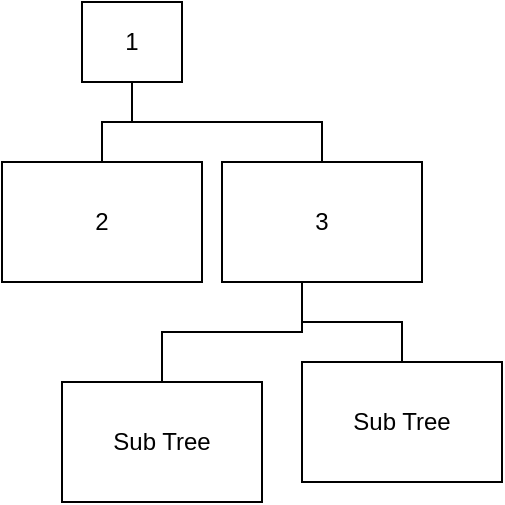 <mxfile version="15.5.5" type="github">
  <diagram id="Rla3OolJ6EHCVR5QO9Mx" name="Page-1">
    <mxGraphModel dx="782" dy="468" grid="1" gridSize="10" guides="1" tooltips="1" connect="1" arrows="1" fold="1" page="1" pageScale="1" pageWidth="850" pageHeight="1100" math="0" shadow="0">
      <root>
        <mxCell id="0" />
        <mxCell id="1" parent="0" />
        <mxCell id="WKAwaEapeAiAjXYtnPta-1" value="" style="edgeStyle=elbowEdgeStyle;elbow=vertical;startArrow=none;endArrow=none;rounded=0;" edge="1" source="WKAwaEapeAiAjXYtnPta-3" target="WKAwaEapeAiAjXYtnPta-4" parent="1">
          <mxGeometry relative="1" as="geometry" />
        </mxCell>
        <mxCell id="WKAwaEapeAiAjXYtnPta-2" value="" style="edgeStyle=elbowEdgeStyle;elbow=vertical;startArrow=none;endArrow=none;rounded=0;" edge="1" source="WKAwaEapeAiAjXYtnPta-3" target="WKAwaEapeAiAjXYtnPta-5" parent="1">
          <mxGeometry relative="1" as="geometry" />
        </mxCell>
        <UserObject label="1" treeRoot="1" id="WKAwaEapeAiAjXYtnPta-3">
          <mxCell style="whiteSpace=wrap;html=1;align=center;collapsible=0;container=1;recursiveResize=0;" vertex="1" parent="1">
            <mxGeometry x="220" y="70" width="50" height="40" as="geometry" />
          </mxCell>
        </UserObject>
        <mxCell id="WKAwaEapeAiAjXYtnPta-4" value="2" style="whiteSpace=wrap;html=1;align=center;verticalAlign=middle;collapsible=0;container=1;recursiveResize=0;" vertex="1" parent="1">
          <mxGeometry x="180" y="150" width="100" height="60" as="geometry" />
        </mxCell>
        <mxCell id="WKAwaEapeAiAjXYtnPta-5" value="3" style="whiteSpace=wrap;html=1;align=center;verticalAlign=middle;collapsible=0;container=1;recursiveResize=0;" vertex="1" parent="1">
          <mxGeometry x="290" y="150" width="100" height="60" as="geometry" />
        </mxCell>
        <mxCell id="WKAwaEapeAiAjXYtnPta-10" value="" style="edgeStyle=elbowEdgeStyle;elbow=vertical;startArrow=none;endArrow=none;rounded=0;" edge="1" target="WKAwaEapeAiAjXYtnPta-11" parent="1">
          <mxGeometry relative="1" as="geometry">
            <mxPoint x="330" y="210" as="sourcePoint" />
          </mxGeometry>
        </mxCell>
        <mxCell id="WKAwaEapeAiAjXYtnPta-11" value="Sub Tree" style="whiteSpace=wrap;html=1;align=center;verticalAlign=middle;collapsible=0;container=1;recursiveResize=0;" vertex="1" parent="1">
          <mxGeometry x="330" y="250" width="100" height="60" as="geometry" />
        </mxCell>
        <mxCell id="WKAwaEapeAiAjXYtnPta-13" value="" style="edgeStyle=elbowEdgeStyle;elbow=vertical;startArrow=none;endArrow=none;rounded=0;" edge="1" target="WKAwaEapeAiAjXYtnPta-14" parent="1">
          <mxGeometry relative="1" as="geometry">
            <mxPoint x="330" y="210" as="sourcePoint" />
          </mxGeometry>
        </mxCell>
        <mxCell id="WKAwaEapeAiAjXYtnPta-14" value="Sub Tree" style="whiteSpace=wrap;html=1;align=center;verticalAlign=middle;collapsible=0;container=1;recursiveResize=0;" vertex="1" parent="1">
          <mxGeometry x="210" y="260" width="100" height="60" as="geometry" />
        </mxCell>
      </root>
    </mxGraphModel>
  </diagram>
</mxfile>
